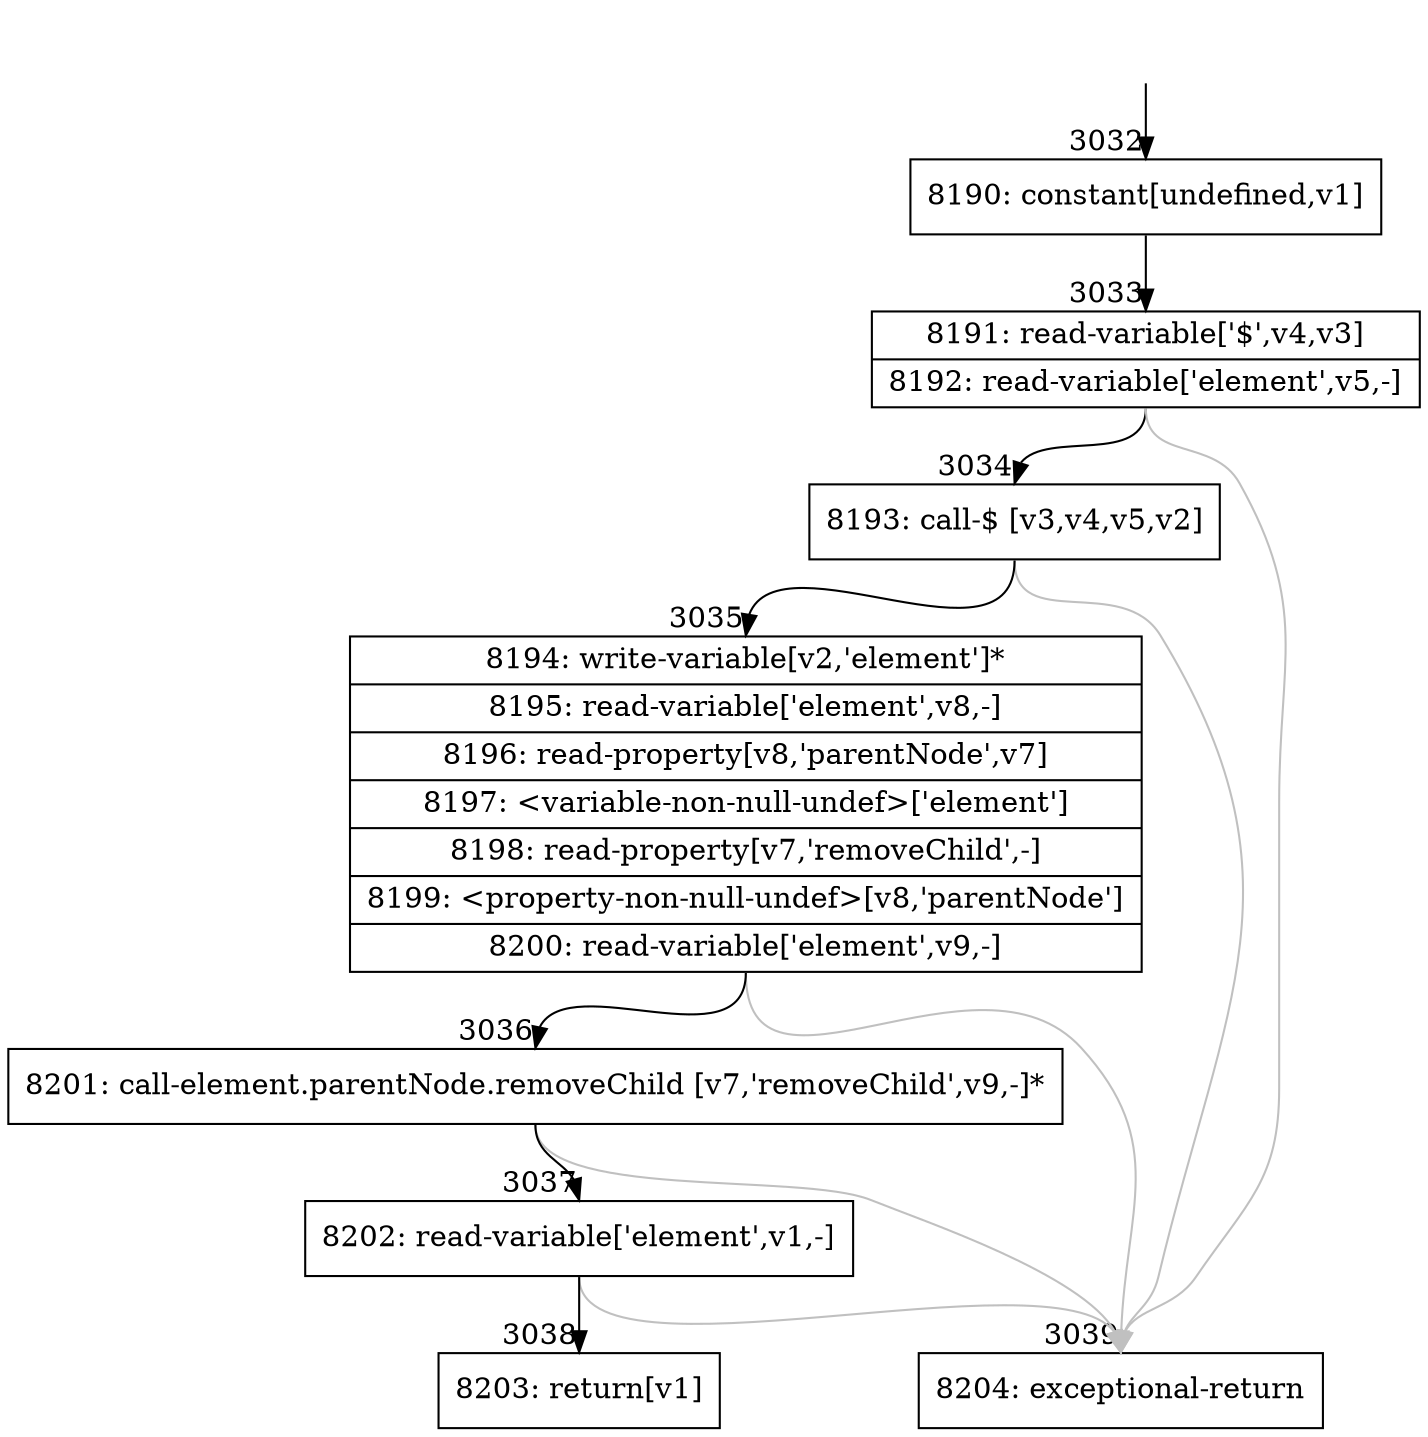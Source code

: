 digraph {
rankdir="TD"
BB_entry269[shape=none,label=""];
BB_entry269 -> BB3032 [tailport=s, headport=n, headlabel="    3032"]
BB3032 [shape=record label="{8190: constant[undefined,v1]}" ] 
BB3032 -> BB3033 [tailport=s, headport=n, headlabel="      3033"]
BB3033 [shape=record label="{8191: read-variable['$',v4,v3]|8192: read-variable['element',v5,-]}" ] 
BB3033 -> BB3034 [tailport=s, headport=n, headlabel="      3034"]
BB3033 -> BB3039 [tailport=s, headport=n, color=gray, headlabel="      3039"]
BB3034 [shape=record label="{8193: call-$ [v3,v4,v5,v2]}" ] 
BB3034 -> BB3035 [tailport=s, headport=n, headlabel="      3035"]
BB3034 -> BB3039 [tailport=s, headport=n, color=gray]
BB3035 [shape=record label="{8194: write-variable[v2,'element']*|8195: read-variable['element',v8,-]|8196: read-property[v8,'parentNode',v7]|8197: \<variable-non-null-undef\>['element']|8198: read-property[v7,'removeChild',-]|8199: \<property-non-null-undef\>[v8,'parentNode']|8200: read-variable['element',v9,-]}" ] 
BB3035 -> BB3036 [tailport=s, headport=n, headlabel="      3036"]
BB3035 -> BB3039 [tailport=s, headport=n, color=gray]
BB3036 [shape=record label="{8201: call-element.parentNode.removeChild [v7,'removeChild',v9,-]*}" ] 
BB3036 -> BB3037 [tailport=s, headport=n, headlabel="      3037"]
BB3036 -> BB3039 [tailport=s, headport=n, color=gray]
BB3037 [shape=record label="{8202: read-variable['element',v1,-]}" ] 
BB3037 -> BB3038 [tailport=s, headport=n, headlabel="      3038"]
BB3037 -> BB3039 [tailport=s, headport=n, color=gray]
BB3038 [shape=record label="{8203: return[v1]}" ] 
BB3039 [shape=record label="{8204: exceptional-return}" ] 
//#$~ 2185
}
